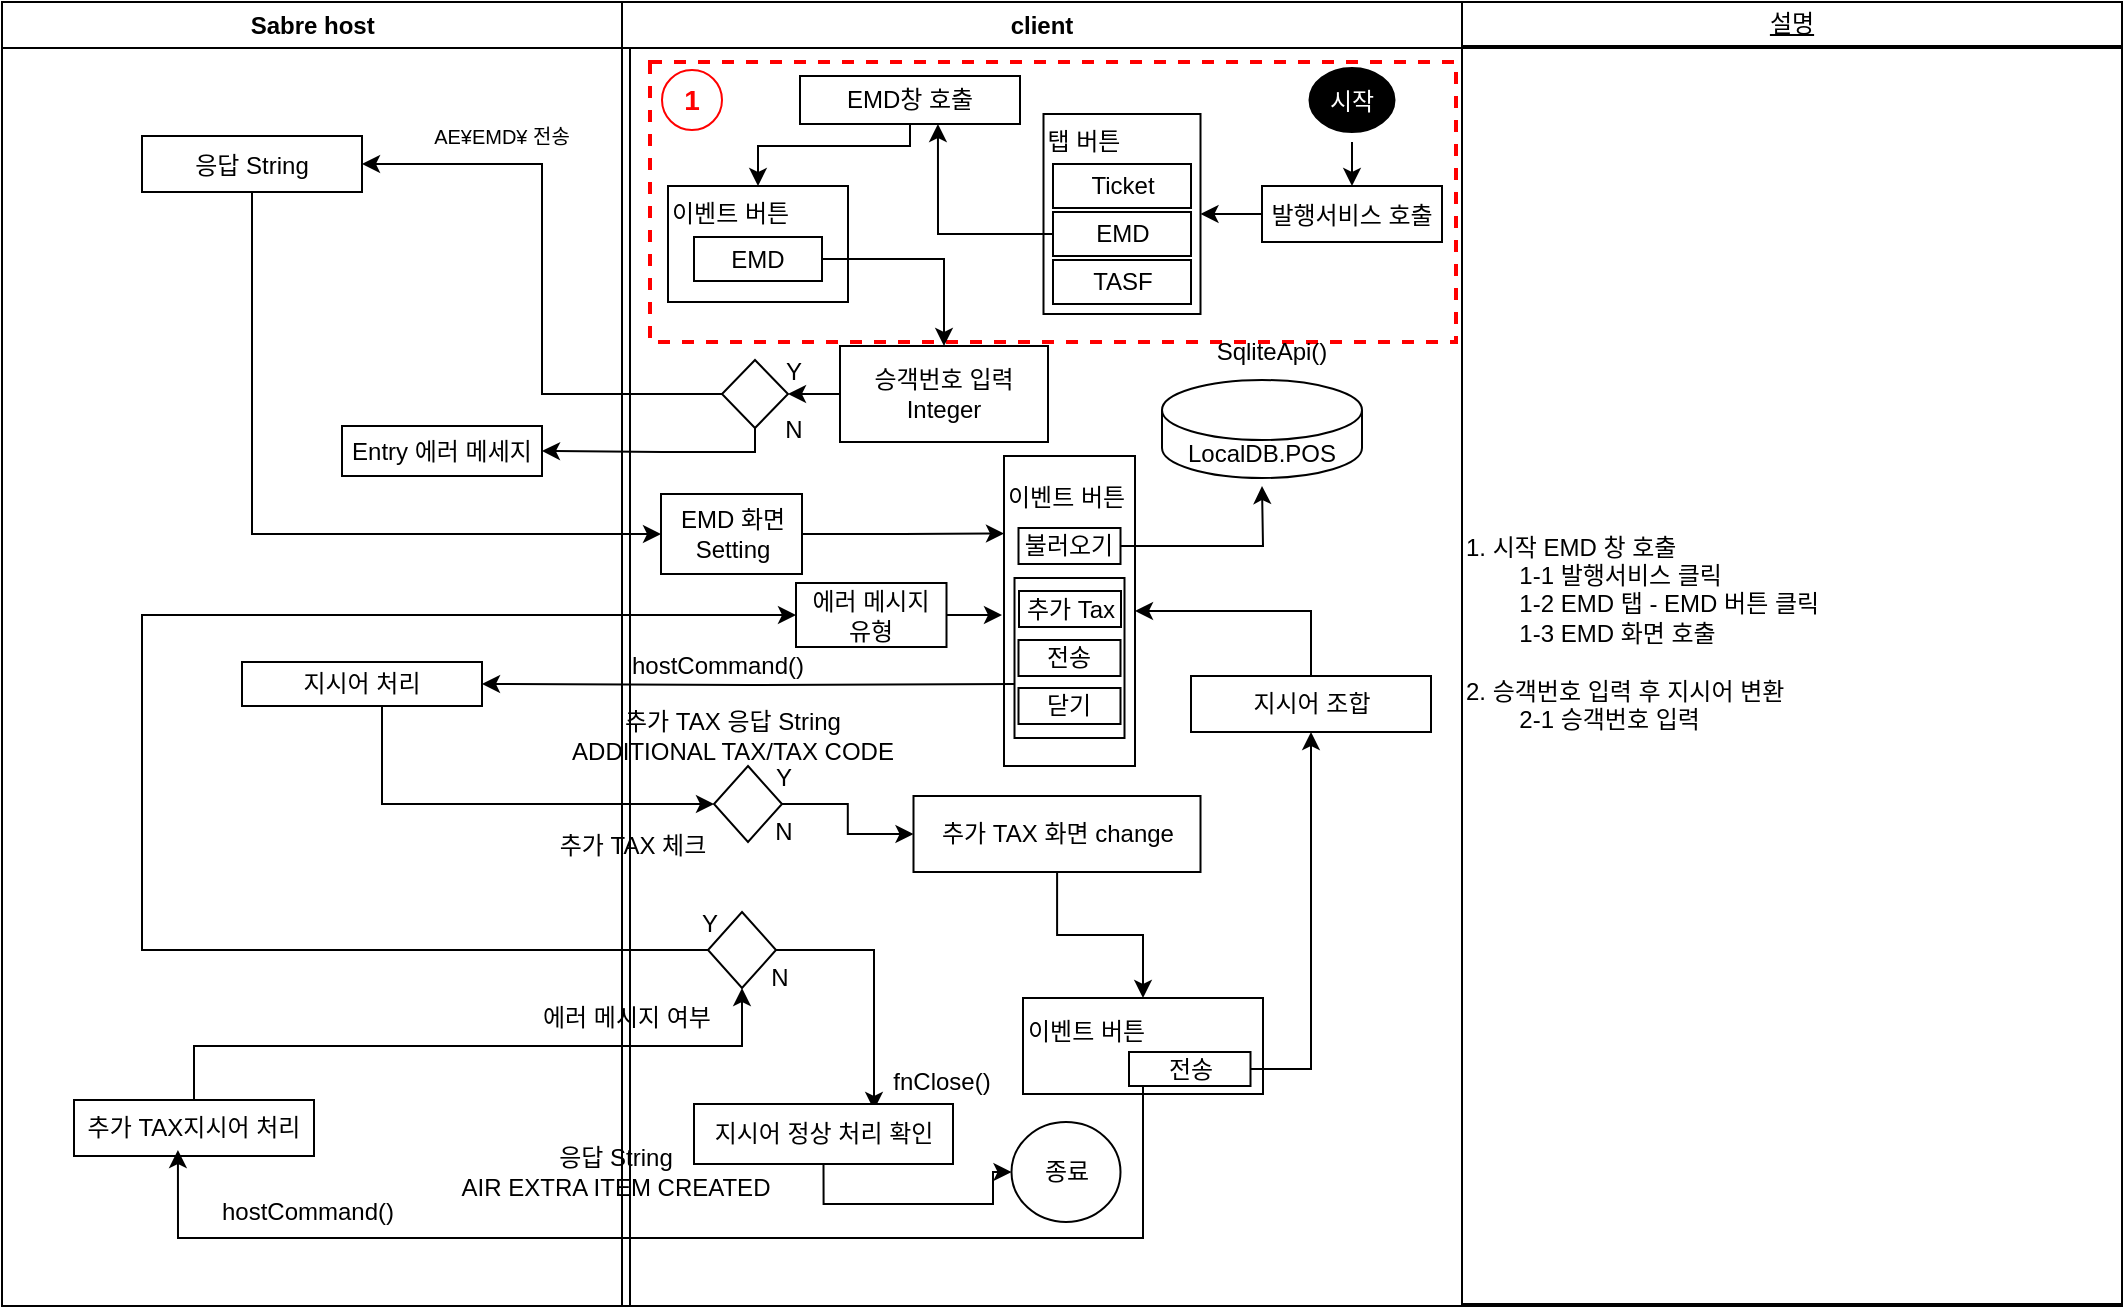 <mxfile version="22.0.4" type="github">
  <diagram name="Page-1" id="e7e014a7-5840-1c2e-5031-d8a46d1fe8dd">
    <mxGraphModel dx="1434" dy="790" grid="1" gridSize="10" guides="1" tooltips="1" connect="1" arrows="1" fold="1" page="1" pageScale="1" pageWidth="1169" pageHeight="826" background="none" math="0" shadow="0">
      <root>
        <mxCell id="0" />
        <mxCell id="1" parent="0" />
        <mxCell id="2" value="Sabre host " style="swimlane;whiteSpace=wrap" parent="1" vertex="1">
          <mxGeometry x="50" y="128" width="314" height="652" as="geometry" />
        </mxCell>
        <mxCell id="7" value="응답 String" style="" parent="2" vertex="1">
          <mxGeometry x="70" y="67" width="110" height="28" as="geometry" />
        </mxCell>
        <mxCell id="6lSSJdkd9sKQMiOpRLFT-60" value="AE¥EMD¥ 전송" style="text;html=1;strokeColor=none;fillColor=none;align=center;verticalAlign=middle;whiteSpace=wrap;rounded=0;fontSize=10;" parent="2" vertex="1">
          <mxGeometry x="200" y="52" width="100" height="30" as="geometry" />
        </mxCell>
        <mxCell id="Ui-U3dEre2GQDIWSYj0z-24" value="Entry 에러 메세지" style="rounded=0;whiteSpace=wrap;html=1;" vertex="1" parent="2">
          <mxGeometry x="170" y="212" width="100" height="25" as="geometry" />
        </mxCell>
        <mxCell id="Ui-U3dEre2GQDIWSYj0z-34" value="지시어 처리" style="whiteSpace=wrap;html=1;rounded=0;" vertex="1" parent="2">
          <mxGeometry x="120" y="330" width="120" height="22" as="geometry" />
        </mxCell>
        <mxCell id="Ui-U3dEre2GQDIWSYj0z-89" value="추가 TAX지시어 처리" style="rounded=0;whiteSpace=wrap;html=1;" vertex="1" parent="2">
          <mxGeometry x="36" y="549" width="120" height="28" as="geometry" />
        </mxCell>
        <mxCell id="Ui-U3dEre2GQDIWSYj0z-91" value="hostCommand()" style="text;html=1;strokeColor=none;fillColor=none;align=center;verticalAlign=middle;whiteSpace=wrap;rounded=0;" vertex="1" parent="2">
          <mxGeometry x="86" y="591" width="134" height="28" as="geometry" />
        </mxCell>
        <mxCell id="3" value="client" style="swimlane;whiteSpace=wrap" parent="1" vertex="1">
          <mxGeometry x="360" y="128" width="420" height="652" as="geometry" />
        </mxCell>
        <mxCell id="Ui-U3dEre2GQDIWSYj0z-120" value="" style="verticalLabelPosition=bottom;verticalAlign=top;html=1;shape=mxgraph.basic.rect;fillColor2=none;strokeWidth=2;size=20;indent=5;dashed=1;strokeColor=#FF0000;" vertex="1" parent="3">
          <mxGeometry x="14" y="30" width="403" height="140" as="geometry" />
        </mxCell>
        <mxCell id="13" value="시작" style="ellipse;shape=startState;fillColor=#000000;strokeColor=#FFFFFF;fontColor=#FFFFFF;" parent="3" vertex="1">
          <mxGeometry x="338.75" y="28" width="52.5" height="42" as="geometry" />
        </mxCell>
        <mxCell id="6lSSJdkd9sKQMiOpRLFT-57" value="" style="edgeStyle=orthogonalEdgeStyle;rounded=0;orthogonalLoop=1;jettySize=auto;html=1;" parent="3" source="15" target="6lSSJdkd9sKQMiOpRLFT-56" edge="1">
          <mxGeometry relative="1" as="geometry" />
        </mxCell>
        <mxCell id="15" value="발행서비스 호출" style="" parent="3" vertex="1">
          <mxGeometry x="320" y="92" width="90" height="28" as="geometry" />
        </mxCell>
        <mxCell id="Ui-U3dEre2GQDIWSYj0z-18" value="" style="edgeStyle=orthogonalEdgeStyle;rounded=0;orthogonalLoop=1;jettySize=auto;html=1;entryX=0.5;entryY=0;entryDx=0;entryDy=0;" edge="1" parent="3" source="6lSSJdkd9sKQMiOpRLFT-50" target="6lSSJdkd9sKQMiOpRLFT-61">
          <mxGeometry relative="1" as="geometry">
            <Array as="points">
              <mxPoint x="144" y="72" />
              <mxPoint x="68" y="72" />
            </Array>
          </mxGeometry>
        </mxCell>
        <mxCell id="6lSSJdkd9sKQMiOpRLFT-50" value="EMD창 호출" style="whiteSpace=wrap;html=1;" parent="3" vertex="1">
          <mxGeometry x="89" y="37" width="110" height="24" as="geometry" />
        </mxCell>
        <mxCell id="6lSSJdkd9sKQMiOpRLFT-56" value="탭 버튼&#xa;" style="align=left;verticalAlign=top;" parent="3" vertex="1">
          <mxGeometry x="210.75" y="56" width="78.5" height="100" as="geometry" />
        </mxCell>
        <mxCell id="6lSSJdkd9sKQMiOpRLFT-58" value="Ticket" style="rounded=0;whiteSpace=wrap;html=1;" parent="3" vertex="1">
          <mxGeometry x="215.5" y="81" width="69" height="22" as="geometry" />
        </mxCell>
        <mxCell id="6lSSJdkd9sKQMiOpRLFT-61" value="이벤트 버튼&#xa;" style="align=left;verticalAlign=top;" parent="3" vertex="1">
          <mxGeometry x="23" y="92" width="90" height="58" as="geometry" />
        </mxCell>
        <mxCell id="Ui-U3dEre2GQDIWSYj0z-20" value="" style="edgeStyle=orthogonalEdgeStyle;rounded=0;orthogonalLoop=1;jettySize=auto;html=1;" edge="1" parent="3" source="6lSSJdkd9sKQMiOpRLFT-62" target="Ui-U3dEre2GQDIWSYj0z-19">
          <mxGeometry relative="1" as="geometry" />
        </mxCell>
        <mxCell id="6lSSJdkd9sKQMiOpRLFT-62" value="EMD" style="rounded=0;whiteSpace=wrap;html=1;" parent="3" vertex="1">
          <mxGeometry x="36" y="117.5" width="64" height="22" as="geometry" />
        </mxCell>
        <mxCell id="6lSSJdkd9sKQMiOpRLFT-72" value="" style="endArrow=classic;html=1;rounded=0;exitX=0.5;exitY=1;exitDx=0;exitDy=0;" parent="3" source="13" target="15" edge="1">
          <mxGeometry width="50" height="50" relative="1" as="geometry">
            <mxPoint x="370" y="302" as="sourcePoint" />
            <mxPoint x="420" y="252" as="targetPoint" />
          </mxGeometry>
        </mxCell>
        <mxCell id="6lSSJdkd9sKQMiOpRLFT-82" value="Y" style="text;html=1;strokeColor=none;fillColor=none;align=center;verticalAlign=middle;whiteSpace=wrap;rounded=0;" parent="3" vertex="1">
          <mxGeometry x="59" y="179" width="54" height="11" as="geometry" />
        </mxCell>
        <mxCell id="6lSSJdkd9sKQMiOpRLFT-83" value="N" style="text;html=1;strokeColor=none;fillColor=none;align=center;verticalAlign=middle;whiteSpace=wrap;rounded=0;" parent="3" vertex="1">
          <mxGeometry x="76" y="212" width="20" height="3" as="geometry" />
        </mxCell>
        <mxCell id="Ui-U3dEre2GQDIWSYj0z-28" value="" style="edgeStyle=orthogonalEdgeStyle;rounded=0;orthogonalLoop=1;jettySize=auto;html=1;entryX=0;entryY=0.25;entryDx=0;entryDy=0;" edge="1" parent="3" source="6lSSJdkd9sKQMiOpRLFT-89" target="6lSSJdkd9sKQMiOpRLFT-98">
          <mxGeometry relative="1" as="geometry" />
        </mxCell>
        <mxCell id="6lSSJdkd9sKQMiOpRLFT-89" value="EMD 화면&lt;br&gt;Setting" style="rounded=0;whiteSpace=wrap;html=1;" parent="3" vertex="1">
          <mxGeometry x="19.5" y="246" width="70.5" height="40" as="geometry" />
        </mxCell>
        <mxCell id="6lSSJdkd9sKQMiOpRLFT-98" value="이벤트 버튼&lt;br&gt;&lt;br&gt;&lt;br&gt;&lt;br&gt;&lt;br&gt;&lt;br&gt;&lt;br&gt;&lt;br&gt;&lt;br&gt;" style="rounded=0;whiteSpace=wrap;html=1;align=left;" parent="3" vertex="1">
          <mxGeometry x="191" y="227" width="65.5" height="155" as="geometry" />
        </mxCell>
        <mxCell id="Ui-U3dEre2GQDIWSYj0z-30" style="edgeStyle=orthogonalEdgeStyle;rounded=0;orthogonalLoop=1;jettySize=auto;html=1;exitX=1;exitY=0.5;exitDx=0;exitDy=0;" edge="1" parent="3" source="6lSSJdkd9sKQMiOpRLFT-100">
          <mxGeometry relative="1" as="geometry">
            <mxPoint x="320" y="242" as="targetPoint" />
          </mxGeometry>
        </mxCell>
        <mxCell id="6lSSJdkd9sKQMiOpRLFT-100" value="불러오기" style="rounded=0;whiteSpace=wrap;html=1;" parent="3" vertex="1">
          <mxGeometry x="198.25" y="263" width="51" height="18" as="geometry" />
        </mxCell>
        <mxCell id="6lSSJdkd9sKQMiOpRLFT-110" value="" style="rounded=0;whiteSpace=wrap;html=1;" parent="3" vertex="1">
          <mxGeometry x="196.25" y="288" width="55" height="80" as="geometry" />
        </mxCell>
        <mxCell id="6lSSJdkd9sKQMiOpRLFT-101" value="추가 Tax" style="rounded=0;whiteSpace=wrap;html=1;" parent="3" vertex="1">
          <mxGeometry x="198.5" y="294.5" width="51" height="18" as="geometry" />
        </mxCell>
        <mxCell id="6lSSJdkd9sKQMiOpRLFT-104" value="전송" style="rounded=0;whiteSpace=wrap;html=1;" parent="3" vertex="1">
          <mxGeometry x="198.25" y="319" width="51" height="18" as="geometry" />
        </mxCell>
        <mxCell id="6lSSJdkd9sKQMiOpRLFT-105" value="닫기" style="rounded=0;whiteSpace=wrap;html=1;" parent="3" vertex="1">
          <mxGeometry x="198.25" y="343" width="51" height="18" as="geometry" />
        </mxCell>
        <mxCell id="Ui-U3dEre2GQDIWSYj0z-17" value="" style="edgeStyle=orthogonalEdgeStyle;rounded=0;orthogonalLoop=1;jettySize=auto;html=1;entryX=0.627;entryY=1;entryDx=0;entryDy=0;entryPerimeter=0;" edge="1" parent="3" source="Ui-U3dEre2GQDIWSYj0z-15" target="6lSSJdkd9sKQMiOpRLFT-50">
          <mxGeometry relative="1" as="geometry" />
        </mxCell>
        <mxCell id="Ui-U3dEre2GQDIWSYj0z-15" value="EMD" style="rounded=0;whiteSpace=wrap;html=1;" vertex="1" parent="3">
          <mxGeometry x="215.5" y="105" width="69" height="22" as="geometry" />
        </mxCell>
        <mxCell id="Ui-U3dEre2GQDIWSYj0z-16" value="TASF" style="rounded=0;whiteSpace=wrap;html=1;" vertex="1" parent="3">
          <mxGeometry x="215.5" y="129" width="69" height="22" as="geometry" />
        </mxCell>
        <mxCell id="Ui-U3dEre2GQDIWSYj0z-22" value="" style="edgeStyle=orthogonalEdgeStyle;rounded=0;orthogonalLoop=1;jettySize=auto;html=1;" edge="1" parent="3" source="Ui-U3dEre2GQDIWSYj0z-19" target="Ui-U3dEre2GQDIWSYj0z-21">
          <mxGeometry relative="1" as="geometry" />
        </mxCell>
        <mxCell id="Ui-U3dEre2GQDIWSYj0z-19" value="승객번호 입력&lt;br&gt;Integer" style="rounded=0;whiteSpace=wrap;html=1;" vertex="1" parent="3">
          <mxGeometry x="109" y="172" width="104" height="48" as="geometry" />
        </mxCell>
        <mxCell id="Ui-U3dEre2GQDIWSYj0z-21" value="" style="rhombus;whiteSpace=wrap;html=1;rounded=0;" vertex="1" parent="3">
          <mxGeometry x="50" y="179" width="33" height="34" as="geometry" />
        </mxCell>
        <mxCell id="Ui-U3dEre2GQDIWSYj0z-29" value="LocalDB.POS" style="shape=cylinder3;whiteSpace=wrap;html=1;boundedLbl=1;backgroundOutline=1;size=15;" vertex="1" parent="3">
          <mxGeometry x="270" y="189" width="100" height="49" as="geometry" />
        </mxCell>
        <mxCell id="Ui-U3dEre2GQDIWSYj0z-31" value="SqliteApi()" style="text;html=1;strokeColor=none;fillColor=none;align=center;verticalAlign=middle;whiteSpace=wrap;rounded=0;" vertex="1" parent="3">
          <mxGeometry x="284.5" y="160" width="80" height="30" as="geometry" />
        </mxCell>
        <mxCell id="Ui-U3dEre2GQDIWSYj0z-36" value="hostCommand()" style="text;html=1;strokeColor=none;fillColor=none;align=center;verticalAlign=middle;whiteSpace=wrap;rounded=0;" vertex="1" parent="3">
          <mxGeometry x="-19" y="318" width="134" height="28" as="geometry" />
        </mxCell>
        <mxCell id="Ui-U3dEre2GQDIWSYj0z-82" value="" style="edgeStyle=orthogonalEdgeStyle;rounded=0;orthogonalLoop=1;jettySize=auto;html=1;" edge="1" parent="3" source="Ui-U3dEre2GQDIWSYj0z-37" target="Ui-U3dEre2GQDIWSYj0z-81">
          <mxGeometry relative="1" as="geometry" />
        </mxCell>
        <mxCell id="Ui-U3dEre2GQDIWSYj0z-37" value="" style="rhombus;whiteSpace=wrap;html=1;rounded=0;" vertex="1" parent="3">
          <mxGeometry x="46" y="382" width="34" height="38" as="geometry" />
        </mxCell>
        <mxCell id="Ui-U3dEre2GQDIWSYj0z-72" value="Y" style="text;html=1;strokeColor=none;fillColor=none;align=center;verticalAlign=middle;whiteSpace=wrap;rounded=0;" vertex="1" parent="3">
          <mxGeometry x="54" y="382" width="54" height="11" as="geometry" />
        </mxCell>
        <mxCell id="Ui-U3dEre2GQDIWSYj0z-73" value="N" style="text;html=1;strokeColor=none;fillColor=none;align=center;verticalAlign=middle;whiteSpace=wrap;rounded=0;" vertex="1" parent="3">
          <mxGeometry x="71" y="413" width="20" height="3" as="geometry" />
        </mxCell>
        <mxCell id="Ui-U3dEre2GQDIWSYj0z-75" value="추가 TAX 응답 String&lt;br&gt;ADDITIONAL TAX/TAX CODE" style="text;html=1;strokeColor=none;fillColor=none;align=center;verticalAlign=middle;whiteSpace=wrap;rounded=0;" vertex="1" parent="3">
          <mxGeometry x="-37.5" y="337" width="184.5" height="60" as="geometry" />
        </mxCell>
        <mxCell id="Ui-U3dEre2GQDIWSYj0z-76" value="추가 TAX 체크" style="text;html=1;strokeColor=none;fillColor=none;align=center;verticalAlign=middle;whiteSpace=wrap;rounded=0;" vertex="1" parent="3">
          <mxGeometry x="-72" y="413" width="155" height="18" as="geometry" />
        </mxCell>
        <mxCell id="Ui-U3dEre2GQDIWSYj0z-84" value="" style="edgeStyle=orthogonalEdgeStyle;rounded=0;orthogonalLoop=1;jettySize=auto;html=1;" edge="1" parent="3" source="Ui-U3dEre2GQDIWSYj0z-81" target="Ui-U3dEre2GQDIWSYj0z-83">
          <mxGeometry relative="1" as="geometry" />
        </mxCell>
        <mxCell id="Ui-U3dEre2GQDIWSYj0z-81" value="추가 TAX 화면 change" style="rounded=0;whiteSpace=wrap;html=1;" vertex="1" parent="3">
          <mxGeometry x="145.75" y="397" width="143.5" height="38" as="geometry" />
        </mxCell>
        <mxCell id="Ui-U3dEre2GQDIWSYj0z-83" value="이벤트 버튼&lt;br&gt;&amp;nbsp;&amp;nbsp;" style="whiteSpace=wrap;html=1;rounded=0;align=left;" vertex="1" parent="3">
          <mxGeometry x="200.5" y="498" width="120" height="48" as="geometry" />
        </mxCell>
        <mxCell id="Ui-U3dEre2GQDIWSYj0z-87" style="edgeStyle=orthogonalEdgeStyle;rounded=0;orthogonalLoop=1;jettySize=auto;html=1;exitX=1;exitY=0.5;exitDx=0;exitDy=0;entryX=0.5;entryY=1;entryDx=0;entryDy=0;" edge="1" parent="3" source="Ui-U3dEre2GQDIWSYj0z-85" target="Ui-U3dEre2GQDIWSYj0z-86">
          <mxGeometry relative="1" as="geometry" />
        </mxCell>
        <mxCell id="Ui-U3dEre2GQDIWSYj0z-85" value="전송" style="rounded=0;whiteSpace=wrap;html=1;" vertex="1" parent="3">
          <mxGeometry x="253.5" y="525" width="60.75" height="17" as="geometry" />
        </mxCell>
        <mxCell id="Ui-U3dEre2GQDIWSYj0z-88" style="edgeStyle=orthogonalEdgeStyle;rounded=0;orthogonalLoop=1;jettySize=auto;html=1;exitX=0.5;exitY=0;exitDx=0;exitDy=0;" edge="1" parent="3" source="Ui-U3dEre2GQDIWSYj0z-86" target="6lSSJdkd9sKQMiOpRLFT-98">
          <mxGeometry relative="1" as="geometry" />
        </mxCell>
        <mxCell id="Ui-U3dEre2GQDIWSYj0z-86" value="지시어 조합" style="rounded=0;whiteSpace=wrap;html=1;" vertex="1" parent="3">
          <mxGeometry x="284.5" y="337" width="120" height="28" as="geometry" />
        </mxCell>
        <mxCell id="Ui-U3dEre2GQDIWSYj0z-101" value="" style="edgeStyle=orthogonalEdgeStyle;rounded=0;orthogonalLoop=1;jettySize=auto;html=1;entryX=0.695;entryY=0.1;entryDx=0;entryDy=0;entryPerimeter=0;exitX=1;exitY=0.5;exitDx=0;exitDy=0;" edge="1" parent="3" source="Ui-U3dEre2GQDIWSYj0z-93" target="Ui-U3dEre2GQDIWSYj0z-99">
          <mxGeometry relative="1" as="geometry" />
        </mxCell>
        <mxCell id="Ui-U3dEre2GQDIWSYj0z-109" style="edgeStyle=orthogonalEdgeStyle;rounded=0;orthogonalLoop=1;jettySize=auto;html=1;exitX=0;exitY=0.5;exitDx=0;exitDy=0;entryX=0;entryY=0.5;entryDx=0;entryDy=0;" edge="1" parent="3" source="Ui-U3dEre2GQDIWSYj0z-93" target="Ui-U3dEre2GQDIWSYj0z-107">
          <mxGeometry relative="1" as="geometry">
            <mxPoint x="-220" y="302" as="targetPoint" />
            <Array as="points">
              <mxPoint x="-240" y="474" />
              <mxPoint x="-240" y="307" />
            </Array>
          </mxGeometry>
        </mxCell>
        <mxCell id="Ui-U3dEre2GQDIWSYj0z-93" value="" style="rhombus;whiteSpace=wrap;html=1;rounded=0;" vertex="1" parent="3">
          <mxGeometry x="43" y="455" width="34" height="38" as="geometry" />
        </mxCell>
        <mxCell id="Ui-U3dEre2GQDIWSYj0z-94" value="에러 메시지 여부" style="text;html=1;strokeColor=none;fillColor=none;align=center;verticalAlign=middle;whiteSpace=wrap;rounded=0;" vertex="1" parent="3">
          <mxGeometry x="-75" y="499" width="155" height="18" as="geometry" />
        </mxCell>
        <mxCell id="Ui-U3dEre2GQDIWSYj0z-95" value="Y" style="text;html=1;strokeColor=none;fillColor=none;align=center;verticalAlign=middle;whiteSpace=wrap;rounded=0;" vertex="1" parent="3">
          <mxGeometry x="17" y="455" width="54" height="11" as="geometry" />
        </mxCell>
        <mxCell id="Ui-U3dEre2GQDIWSYj0z-96" value="N" style="text;html=1;strokeColor=none;fillColor=none;align=center;verticalAlign=middle;whiteSpace=wrap;rounded=0;" vertex="1" parent="3">
          <mxGeometry x="69" y="486" width="20" height="3" as="geometry" />
        </mxCell>
        <mxCell id="Ui-U3dEre2GQDIWSYj0z-106" style="edgeStyle=orthogonalEdgeStyle;rounded=0;orthogonalLoop=1;jettySize=auto;html=1;exitX=0.5;exitY=1;exitDx=0;exitDy=0;entryX=0;entryY=0.5;entryDx=0;entryDy=0;" edge="1" parent="3" source="Ui-U3dEre2GQDIWSYj0z-99" target="Ui-U3dEre2GQDIWSYj0z-104">
          <mxGeometry relative="1" as="geometry" />
        </mxCell>
        <mxCell id="Ui-U3dEre2GQDIWSYj0z-99" value="지시어 정상 처리 확인" style="rounded=0;whiteSpace=wrap;html=1;" vertex="1" parent="3">
          <mxGeometry x="36" y="551" width="129.5" height="30" as="geometry" />
        </mxCell>
        <mxCell id="Ui-U3dEre2GQDIWSYj0z-102" value="fnClose()" style="text;html=1;strokeColor=none;fillColor=none;align=center;verticalAlign=middle;whiteSpace=wrap;rounded=0;" vertex="1" parent="3">
          <mxGeometry x="130" y="525" width="60" height="30" as="geometry" />
        </mxCell>
        <mxCell id="Ui-U3dEre2GQDIWSYj0z-103" value="응답 String&lt;br&gt;AIR EXTRA ITEM CREATED" style="text;html=1;strokeColor=none;fillColor=none;align=center;verticalAlign=middle;whiteSpace=wrap;rounded=0;" vertex="1" parent="3">
          <mxGeometry x="-87.5" y="546" width="167.5" height="78" as="geometry" />
        </mxCell>
        <mxCell id="Ui-U3dEre2GQDIWSYj0z-104" value="종료" style="ellipse;whiteSpace=wrap;html=1;" vertex="1" parent="3">
          <mxGeometry x="194.75" y="560" width="54.5" height="50" as="geometry" />
        </mxCell>
        <mxCell id="Ui-U3dEre2GQDIWSYj0z-113" style="edgeStyle=orthogonalEdgeStyle;rounded=0;orthogonalLoop=1;jettySize=auto;html=1;exitX=1;exitY=0.5;exitDx=0;exitDy=0;" edge="1" parent="3" source="Ui-U3dEre2GQDIWSYj0z-107">
          <mxGeometry relative="1" as="geometry">
            <mxPoint x="190" y="307" as="targetPoint" />
          </mxGeometry>
        </mxCell>
        <mxCell id="Ui-U3dEre2GQDIWSYj0z-107" value="에러 메시지&lt;br&gt;유형" style="rounded=0;whiteSpace=wrap;html=1;" vertex="1" parent="3">
          <mxGeometry x="87" y="290.5" width="75.25" height="32" as="geometry" />
        </mxCell>
        <mxCell id="Ui-U3dEre2GQDIWSYj0z-121" value="&lt;font color=&quot;#ff0000&quot; style=&quot;font-size: 14px;&quot;&gt;1&lt;/font&gt;" style="ellipse;whiteSpace=wrap;html=1;aspect=fixed;strokeColor=#FF0000;fontStyle=1" vertex="1" parent="3">
          <mxGeometry x="20" y="34" width="30" height="30" as="geometry" />
        </mxCell>
        <mxCell id="6lSSJdkd9sKQMiOpRLFT-41" value="설명" style="swimlane;whiteSpace=wrap;fontStyle=4;startSize=22;" parent="1" vertex="1">
          <mxGeometry x="780" y="128" width="330" height="652" as="geometry" />
        </mxCell>
        <mxCell id="6lSSJdkd9sKQMiOpRLFT-48" value="1. 시작 EMD 창 호출&lt;br&gt;&lt;span style=&quot;white-space: pre;&quot;&gt;&#x9;&lt;/span&gt;1-1 발행서비스 클릭&lt;br&gt;&lt;span style=&quot;white-space: pre;&quot;&gt;&#x9;&lt;/span&gt;1-2 EMD 탭 - EMD 버튼 클릭&lt;br&gt;&lt;span style=&quot;white-space: pre;&quot;&gt;&#x9;&lt;/span&gt;1-3 EMD 화면 호출&lt;br&gt;&lt;br&gt;2. 승객번호 입력 후 지시어 변환&lt;br&gt;&lt;span style=&quot;white-space: pre;&quot;&gt;&#x9;&lt;/span&gt;2-1 승객번호 입력&lt;br&gt;&lt;span style=&quot;white-space: pre;&quot;&gt;&#x9;&lt;/span&gt;&lt;span style=&quot;white-space: pre;&quot;&gt;&#x9;&lt;/span&gt;&lt;br&gt;&lt;span style=&quot;white-space: pre;&quot;&gt;&#x9;&lt;/span&gt;&lt;br&gt;&lt;span style=&quot;white-space: pre;&quot;&gt;&#x9;&lt;/span&gt;&lt;span style=&quot;white-space: pre;&quot;&gt;&#x9;&lt;/span&gt;&amp;nbsp;" style="whiteSpace=wrap;html=1;align=left;" parent="6lSSJdkd9sKQMiOpRLFT-41" vertex="1">
          <mxGeometry y="23" width="330" height="628" as="geometry" />
        </mxCell>
        <mxCell id="6lSSJdkd9sKQMiOpRLFT-80" value="" style="endArrow=classic;html=1;rounded=0;exitX=0.5;exitY=1;exitDx=0;exitDy=0;entryX=0;entryY=0.5;entryDx=0;entryDy=0;" parent="1" source="7" target="6lSSJdkd9sKQMiOpRLFT-89" edge="1">
          <mxGeometry width="50" height="50" relative="1" as="geometry">
            <mxPoint x="730" y="430" as="sourcePoint" />
            <mxPoint x="780" y="380" as="targetPoint" />
            <Array as="points">
              <mxPoint x="175" y="394" />
            </Array>
          </mxGeometry>
        </mxCell>
        <mxCell id="Ui-U3dEre2GQDIWSYj0z-23" value="" style="edgeStyle=orthogonalEdgeStyle;rounded=0;orthogonalLoop=1;jettySize=auto;html=1;entryX=1;entryY=0.5;entryDx=0;entryDy=0;" edge="1" parent="1" source="Ui-U3dEre2GQDIWSYj0z-21" target="7">
          <mxGeometry relative="1" as="geometry" />
        </mxCell>
        <mxCell id="Ui-U3dEre2GQDIWSYj0z-27" style="edgeStyle=orthogonalEdgeStyle;rounded=0;orthogonalLoop=1;jettySize=auto;html=1;exitX=0.5;exitY=1;exitDx=0;exitDy=0;entryX=1;entryY=0.5;entryDx=0;entryDy=0;" edge="1" parent="1" source="Ui-U3dEre2GQDIWSYj0z-21" target="Ui-U3dEre2GQDIWSYj0z-24">
          <mxGeometry relative="1" as="geometry">
            <Array as="points">
              <mxPoint x="427" y="353" />
              <mxPoint x="380" y="353" />
            </Array>
          </mxGeometry>
        </mxCell>
        <mxCell id="Ui-U3dEre2GQDIWSYj0z-35" value="" style="edgeStyle=orthogonalEdgeStyle;rounded=0;orthogonalLoop=1;jettySize=auto;html=1;" edge="1" parent="1" target="Ui-U3dEre2GQDIWSYj0z-34">
          <mxGeometry relative="1" as="geometry">
            <mxPoint x="556.25" y="469" as="sourcePoint" />
          </mxGeometry>
        </mxCell>
        <mxCell id="Ui-U3dEre2GQDIWSYj0z-38" value="" style="edgeStyle=orthogonalEdgeStyle;rounded=0;orthogonalLoop=1;jettySize=auto;html=1;" edge="1" parent="1" source="Ui-U3dEre2GQDIWSYj0z-34" target="Ui-U3dEre2GQDIWSYj0z-37">
          <mxGeometry relative="1" as="geometry">
            <Array as="points">
              <mxPoint x="240" y="529" />
            </Array>
          </mxGeometry>
        </mxCell>
        <mxCell id="Ui-U3dEre2GQDIWSYj0z-90" style="edgeStyle=orthogonalEdgeStyle;rounded=0;orthogonalLoop=1;jettySize=auto;html=1;exitX=0.5;exitY=1;exitDx=0;exitDy=0;entryX=0.433;entryY=1.036;entryDx=0;entryDy=0;entryPerimeter=0;" edge="1" parent="1">
          <mxGeometry relative="1" as="geometry">
            <mxPoint x="620.5" y="670" as="sourcePoint" />
            <mxPoint x="137.96" y="702.008" as="targetPoint" />
            <Array as="points">
              <mxPoint x="621" y="746" />
              <mxPoint x="138" y="746" />
            </Array>
          </mxGeometry>
        </mxCell>
        <mxCell id="Ui-U3dEre2GQDIWSYj0z-97" style="edgeStyle=orthogonalEdgeStyle;rounded=0;orthogonalLoop=1;jettySize=auto;html=1;exitX=0.5;exitY=0;exitDx=0;exitDy=0;" edge="1" parent="1" source="Ui-U3dEre2GQDIWSYj0z-89" target="Ui-U3dEre2GQDIWSYj0z-93">
          <mxGeometry relative="1" as="geometry">
            <Array as="points">
              <mxPoint x="146" y="650" />
              <mxPoint x="420" y="650" />
            </Array>
          </mxGeometry>
        </mxCell>
      </root>
    </mxGraphModel>
  </diagram>
</mxfile>
